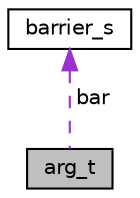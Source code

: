digraph "arg_t"
{
 // LATEX_PDF_SIZE
  edge [fontname="Helvetica",fontsize="10",labelfontname="Helvetica",labelfontsize="10"];
  node [fontname="Helvetica",fontsize="10",shape=record];
  Node1 [label="arg_t",height=0.2,width=0.4,color="black", fillcolor="grey75", style="filled", fontcolor="black",tooltip=" "];
  Node2 -> Node1 [dir="back",color="darkorchid3",fontsize="10",style="dashed",label=" bar" ,fontname="Helvetica"];
  Node2 [label="barrier_s",height=0.2,width=0.4,color="black", fillcolor="white", style="filled",URL="$structbarrier__s.html",tooltip=" "];
}
